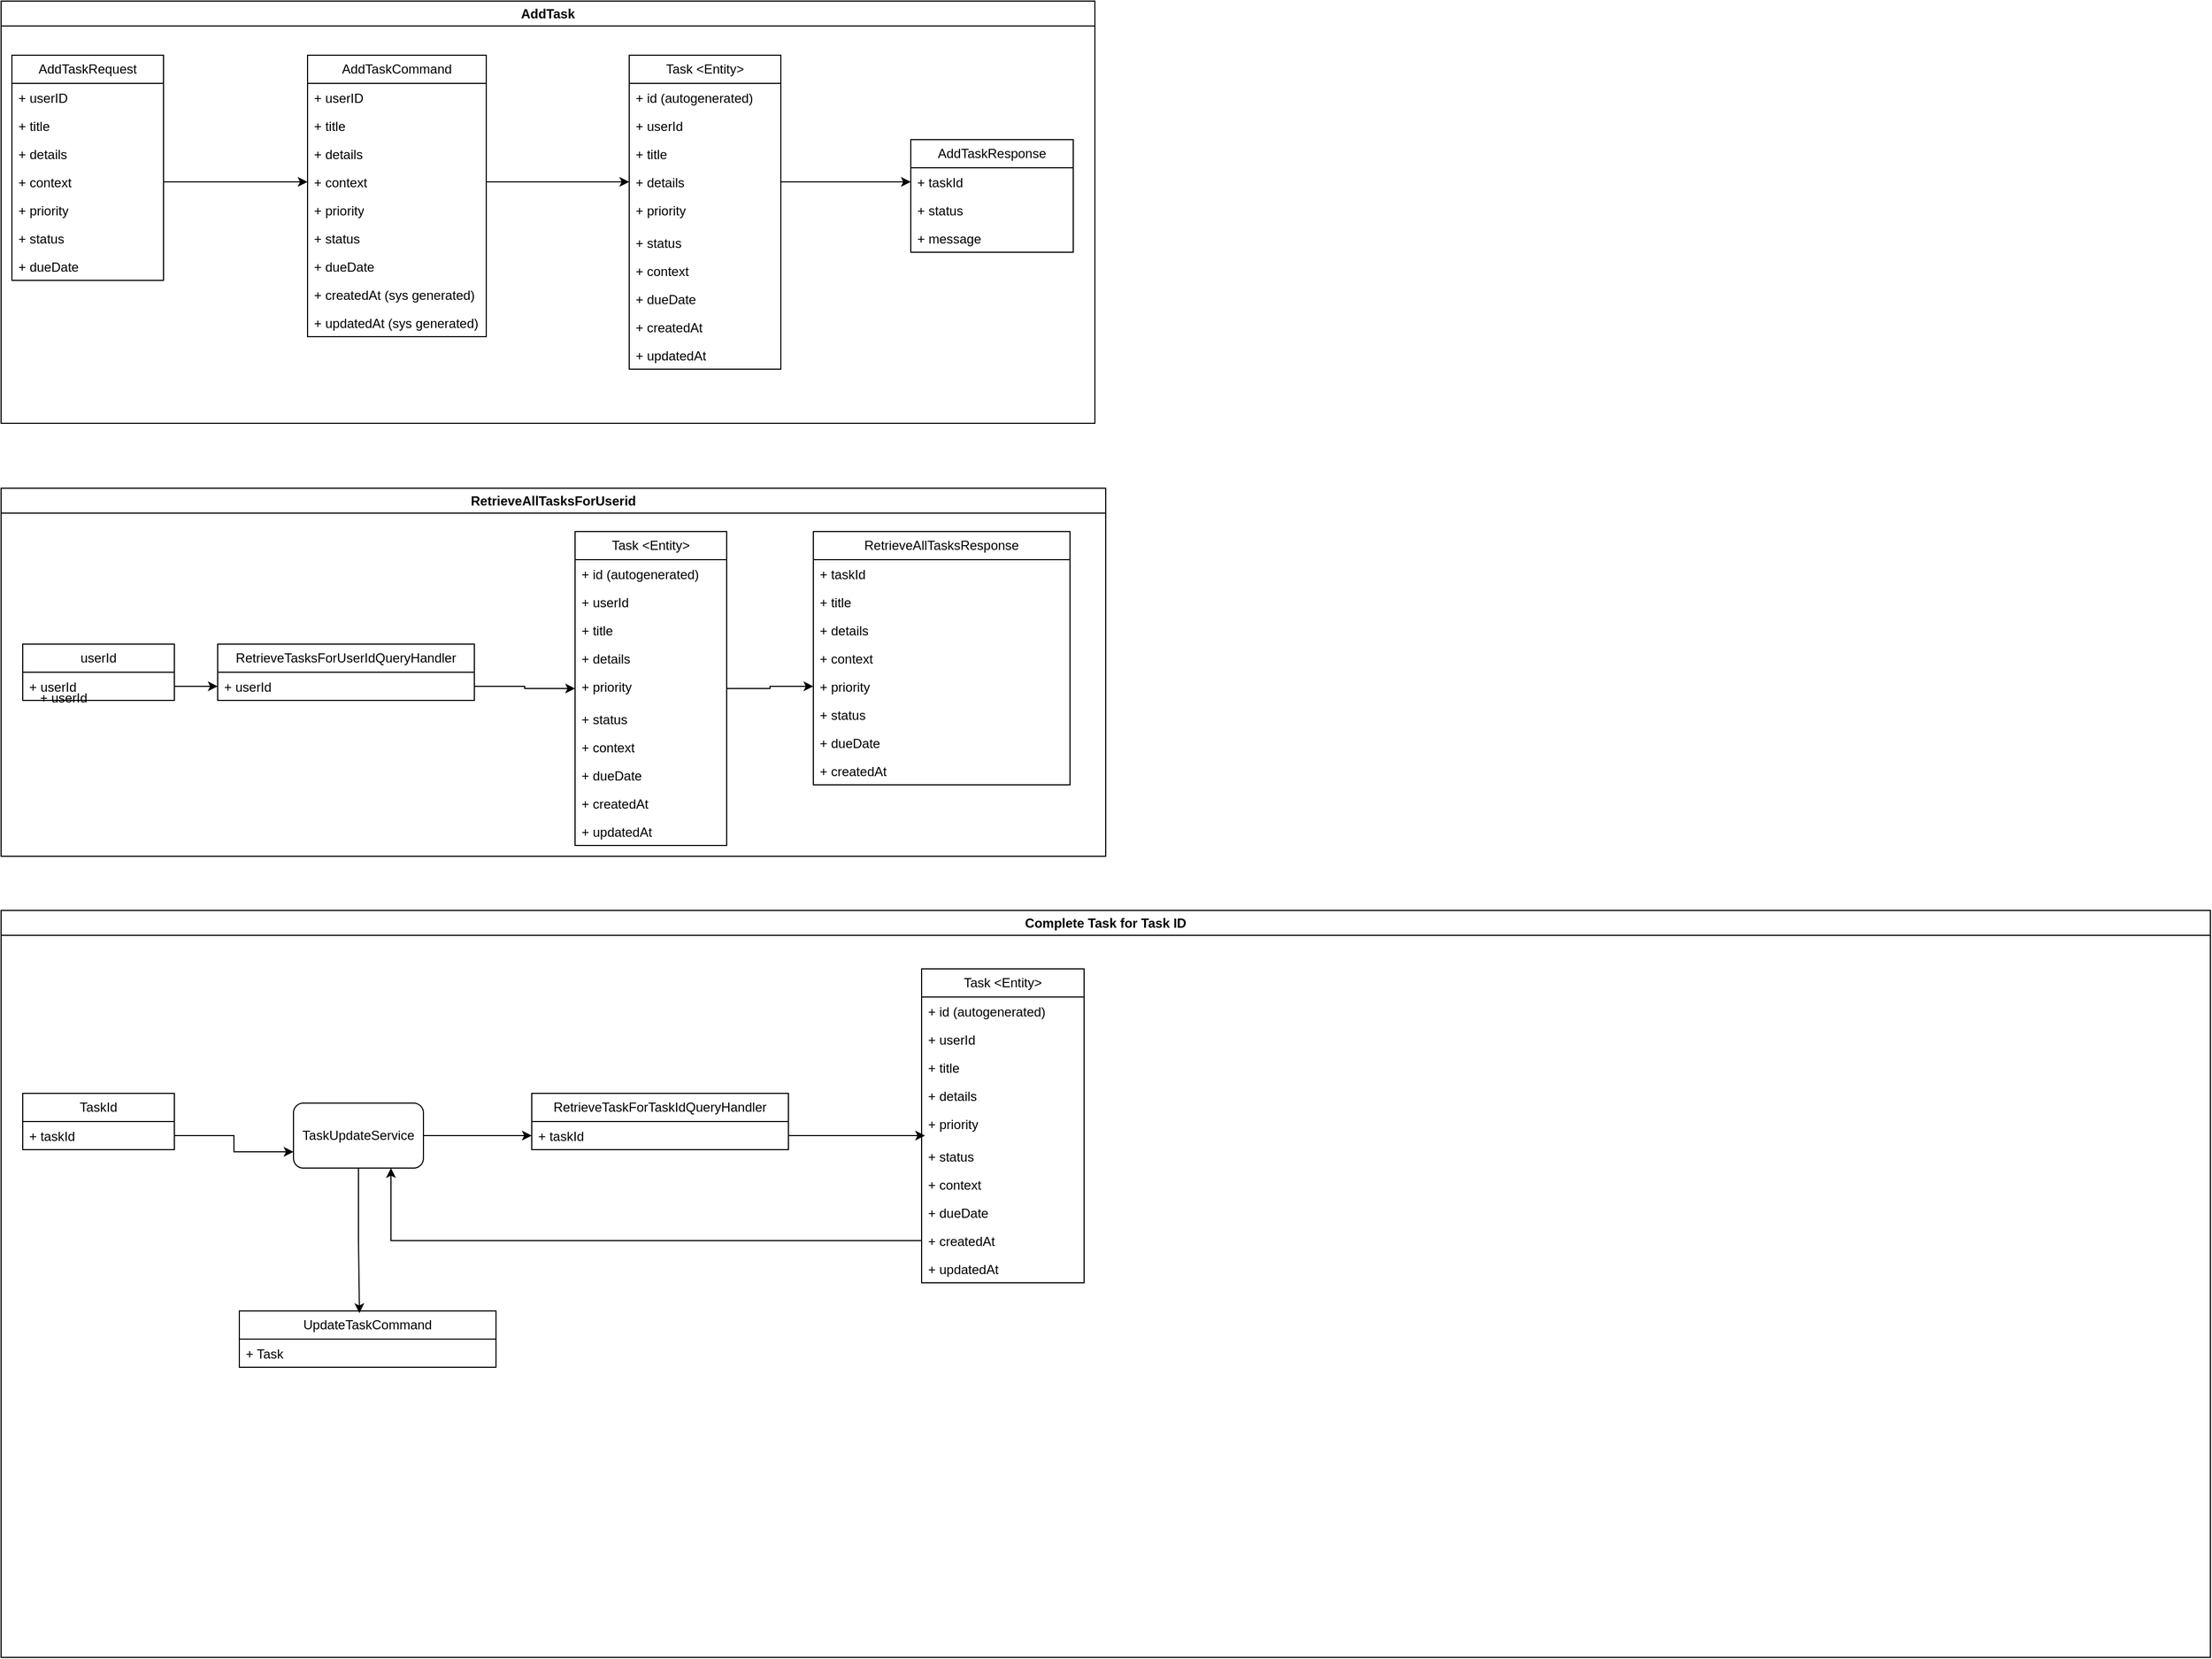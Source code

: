 <mxfile version="24.7.16">
  <diagram name="Page-1" id="TYJcH1h527tfByYJ9XwK">
    <mxGraphModel dx="1269" dy="829" grid="1" gridSize="10" guides="1" tooltips="1" connect="1" arrows="1" fold="1" page="1" pageScale="1" pageWidth="850" pageHeight="1100" math="0" shadow="0">
      <root>
        <mxCell id="0" />
        <mxCell id="1" parent="0" />
        <mxCell id="aTewuERoltx-92OI_PS8-16" value="AddTask" style="swimlane;whiteSpace=wrap;html=1;" parent="1" vertex="1">
          <mxGeometry x="70" y="320" width="1010" height="390" as="geometry" />
        </mxCell>
        <mxCell id="aTewuERoltx-92OI_PS8-5" value="Task &amp;lt;Entity&amp;gt;" style="swimlane;fontStyle=0;childLayout=stackLayout;horizontal=1;startSize=26;fillColor=none;horizontalStack=0;resizeParent=1;resizeParentMax=0;resizeLast=0;collapsible=1;marginBottom=0;whiteSpace=wrap;html=1;" parent="aTewuERoltx-92OI_PS8-16" vertex="1">
          <mxGeometry x="580" y="50" width="140" height="290" as="geometry" />
        </mxCell>
        <mxCell id="aTewuERoltx-92OI_PS8-6" value="+ id (autogenerated)" style="text;strokeColor=none;fillColor=none;align=left;verticalAlign=top;spacingLeft=4;spacingRight=4;overflow=hidden;rotatable=0;points=[[0,0.5],[1,0.5]];portConstraint=eastwest;whiteSpace=wrap;html=1;" parent="aTewuERoltx-92OI_PS8-5" vertex="1">
          <mxGeometry y="26" width="140" height="26" as="geometry" />
        </mxCell>
        <mxCell id="aTewuERoltx-92OI_PS8-7" value="+ userId" style="text;strokeColor=none;fillColor=none;align=left;verticalAlign=top;spacingLeft=4;spacingRight=4;overflow=hidden;rotatable=0;points=[[0,0.5],[1,0.5]];portConstraint=eastwest;whiteSpace=wrap;html=1;" parent="aTewuERoltx-92OI_PS8-5" vertex="1">
          <mxGeometry y="52" width="140" height="26" as="geometry" />
        </mxCell>
        <mxCell id="aTewuERoltx-92OI_PS8-8" value="+ title" style="text;strokeColor=none;fillColor=none;align=left;verticalAlign=top;spacingLeft=4;spacingRight=4;overflow=hidden;rotatable=0;points=[[0,0.5],[1,0.5]];portConstraint=eastwest;whiteSpace=wrap;html=1;" parent="aTewuERoltx-92OI_PS8-5" vertex="1">
          <mxGeometry y="78" width="140" height="26" as="geometry" />
        </mxCell>
        <mxCell id="aTewuERoltx-92OI_PS8-9" value="+ details" style="text;strokeColor=none;fillColor=none;align=left;verticalAlign=top;spacingLeft=4;spacingRight=4;overflow=hidden;rotatable=0;points=[[0,0.5],[1,0.5]];portConstraint=eastwest;whiteSpace=wrap;html=1;" parent="aTewuERoltx-92OI_PS8-5" vertex="1">
          <mxGeometry y="104" width="140" height="26" as="geometry" />
        </mxCell>
        <mxCell id="aTewuERoltx-92OI_PS8-10" value="+ priority" style="text;strokeColor=none;fillColor=none;align=left;verticalAlign=top;spacingLeft=4;spacingRight=4;overflow=hidden;rotatable=0;points=[[0,0.5],[1,0.5]];portConstraint=eastwest;whiteSpace=wrap;html=1;" parent="aTewuERoltx-92OI_PS8-5" vertex="1">
          <mxGeometry y="130" width="140" height="30" as="geometry" />
        </mxCell>
        <mxCell id="aTewuERoltx-92OI_PS8-11" value="+ status" style="text;strokeColor=none;fillColor=none;align=left;verticalAlign=top;spacingLeft=4;spacingRight=4;overflow=hidden;rotatable=0;points=[[0,0.5],[1,0.5]];portConstraint=eastwest;whiteSpace=wrap;html=1;" parent="aTewuERoltx-92OI_PS8-5" vertex="1">
          <mxGeometry y="160" width="140" height="26" as="geometry" />
        </mxCell>
        <mxCell id="aTewuERoltx-92OI_PS8-13" value="+ context" style="text;strokeColor=none;fillColor=none;align=left;verticalAlign=top;spacingLeft=4;spacingRight=4;overflow=hidden;rotatable=0;points=[[0,0.5],[1,0.5]];portConstraint=eastwest;whiteSpace=wrap;html=1;" parent="aTewuERoltx-92OI_PS8-5" vertex="1">
          <mxGeometry y="186" width="140" height="26" as="geometry" />
        </mxCell>
        <mxCell id="aTewuERoltx-92OI_PS8-12" value="+ dueDate" style="text;strokeColor=none;fillColor=none;align=left;verticalAlign=top;spacingLeft=4;spacingRight=4;overflow=hidden;rotatable=0;points=[[0,0.5],[1,0.5]];portConstraint=eastwest;whiteSpace=wrap;html=1;" parent="aTewuERoltx-92OI_PS8-5" vertex="1">
          <mxGeometry y="212" width="140" height="26" as="geometry" />
        </mxCell>
        <mxCell id="aTewuERoltx-92OI_PS8-14" value="+ createdAt" style="text;strokeColor=none;fillColor=none;align=left;verticalAlign=top;spacingLeft=4;spacingRight=4;overflow=hidden;rotatable=0;points=[[0,0.5],[1,0.5]];portConstraint=eastwest;whiteSpace=wrap;html=1;" parent="aTewuERoltx-92OI_PS8-5" vertex="1">
          <mxGeometry y="238" width="140" height="26" as="geometry" />
        </mxCell>
        <mxCell id="aTewuERoltx-92OI_PS8-15" value="+ updatedAt" style="text;strokeColor=none;fillColor=none;align=left;verticalAlign=top;spacingLeft=4;spacingRight=4;overflow=hidden;rotatable=0;points=[[0,0.5],[1,0.5]];portConstraint=eastwest;whiteSpace=wrap;html=1;" parent="aTewuERoltx-92OI_PS8-5" vertex="1">
          <mxGeometry y="264" width="140" height="26" as="geometry" />
        </mxCell>
        <mxCell id="aTewuERoltx-92OI_PS8-17" value="AddTaskRequest" style="swimlane;fontStyle=0;childLayout=stackLayout;horizontal=1;startSize=26;fillColor=none;horizontalStack=0;resizeParent=1;resizeParentMax=0;resizeLast=0;collapsible=1;marginBottom=0;whiteSpace=wrap;html=1;" parent="aTewuERoltx-92OI_PS8-16" vertex="1">
          <mxGeometry x="10" y="50" width="140" height="208" as="geometry" />
        </mxCell>
        <mxCell id="aTewuERoltx-92OI_PS8-18" value="+ userID" style="text;strokeColor=none;fillColor=none;align=left;verticalAlign=top;spacingLeft=4;spacingRight=4;overflow=hidden;rotatable=0;points=[[0,0.5],[1,0.5]];portConstraint=eastwest;whiteSpace=wrap;html=1;" parent="aTewuERoltx-92OI_PS8-17" vertex="1">
          <mxGeometry y="26" width="140" height="26" as="geometry" />
        </mxCell>
        <mxCell id="aTewuERoltx-92OI_PS8-19" value="+ title" style="text;strokeColor=none;fillColor=none;align=left;verticalAlign=top;spacingLeft=4;spacingRight=4;overflow=hidden;rotatable=0;points=[[0,0.5],[1,0.5]];portConstraint=eastwest;whiteSpace=wrap;html=1;" parent="aTewuERoltx-92OI_PS8-17" vertex="1">
          <mxGeometry y="52" width="140" height="26" as="geometry" />
        </mxCell>
        <mxCell id="aTewuERoltx-92OI_PS8-20" value="+ details" style="text;strokeColor=none;fillColor=none;align=left;verticalAlign=top;spacingLeft=4;spacingRight=4;overflow=hidden;rotatable=0;points=[[0,0.5],[1,0.5]];portConstraint=eastwest;whiteSpace=wrap;html=1;" parent="aTewuERoltx-92OI_PS8-17" vertex="1">
          <mxGeometry y="78" width="140" height="26" as="geometry" />
        </mxCell>
        <mxCell id="aTewuERoltx-92OI_PS8-21" value="+ context" style="text;strokeColor=none;fillColor=none;align=left;verticalAlign=top;spacingLeft=4;spacingRight=4;overflow=hidden;rotatable=0;points=[[0,0.5],[1,0.5]];portConstraint=eastwest;whiteSpace=wrap;html=1;" parent="aTewuERoltx-92OI_PS8-17" vertex="1">
          <mxGeometry y="104" width="140" height="26" as="geometry" />
        </mxCell>
        <mxCell id="aTewuERoltx-92OI_PS8-22" value="+ priority" style="text;strokeColor=none;fillColor=none;align=left;verticalAlign=top;spacingLeft=4;spacingRight=4;overflow=hidden;rotatable=0;points=[[0,0.5],[1,0.5]];portConstraint=eastwest;whiteSpace=wrap;html=1;" parent="aTewuERoltx-92OI_PS8-17" vertex="1">
          <mxGeometry y="130" width="140" height="26" as="geometry" />
        </mxCell>
        <mxCell id="aTewuERoltx-92OI_PS8-23" value="+ status" style="text;strokeColor=none;fillColor=none;align=left;verticalAlign=top;spacingLeft=4;spacingRight=4;overflow=hidden;rotatable=0;points=[[0,0.5],[1,0.5]];portConstraint=eastwest;whiteSpace=wrap;html=1;" parent="aTewuERoltx-92OI_PS8-17" vertex="1">
          <mxGeometry y="156" width="140" height="26" as="geometry" />
        </mxCell>
        <mxCell id="aTewuERoltx-92OI_PS8-24" value="+ dueDate" style="text;strokeColor=none;fillColor=none;align=left;verticalAlign=top;spacingLeft=4;spacingRight=4;overflow=hidden;rotatable=0;points=[[0,0.5],[1,0.5]];portConstraint=eastwest;whiteSpace=wrap;html=1;" parent="aTewuERoltx-92OI_PS8-17" vertex="1">
          <mxGeometry y="182" width="140" height="26" as="geometry" />
        </mxCell>
        <mxCell id="aTewuERoltx-92OI_PS8-25" value="AddTaskCommand" style="swimlane;fontStyle=0;childLayout=stackLayout;horizontal=1;startSize=26;fillColor=none;horizontalStack=0;resizeParent=1;resizeParentMax=0;resizeLast=0;collapsible=1;marginBottom=0;whiteSpace=wrap;html=1;" parent="aTewuERoltx-92OI_PS8-16" vertex="1">
          <mxGeometry x="283" y="50" width="165" height="260" as="geometry" />
        </mxCell>
        <mxCell id="aTewuERoltx-92OI_PS8-26" value="+ userID" style="text;strokeColor=none;fillColor=none;align=left;verticalAlign=top;spacingLeft=4;spacingRight=4;overflow=hidden;rotatable=0;points=[[0,0.5],[1,0.5]];portConstraint=eastwest;whiteSpace=wrap;html=1;" parent="aTewuERoltx-92OI_PS8-25" vertex="1">
          <mxGeometry y="26" width="165" height="26" as="geometry" />
        </mxCell>
        <mxCell id="aTewuERoltx-92OI_PS8-27" value="+ title" style="text;strokeColor=none;fillColor=none;align=left;verticalAlign=top;spacingLeft=4;spacingRight=4;overflow=hidden;rotatable=0;points=[[0,0.5],[1,0.5]];portConstraint=eastwest;whiteSpace=wrap;html=1;" parent="aTewuERoltx-92OI_PS8-25" vertex="1">
          <mxGeometry y="52" width="165" height="26" as="geometry" />
        </mxCell>
        <mxCell id="aTewuERoltx-92OI_PS8-28" value="+ details" style="text;strokeColor=none;fillColor=none;align=left;verticalAlign=top;spacingLeft=4;spacingRight=4;overflow=hidden;rotatable=0;points=[[0,0.5],[1,0.5]];portConstraint=eastwest;whiteSpace=wrap;html=1;" parent="aTewuERoltx-92OI_PS8-25" vertex="1">
          <mxGeometry y="78" width="165" height="26" as="geometry" />
        </mxCell>
        <mxCell id="aTewuERoltx-92OI_PS8-29" value="+ context" style="text;strokeColor=none;fillColor=none;align=left;verticalAlign=top;spacingLeft=4;spacingRight=4;overflow=hidden;rotatable=0;points=[[0,0.5],[1,0.5]];portConstraint=eastwest;whiteSpace=wrap;html=1;" parent="aTewuERoltx-92OI_PS8-25" vertex="1">
          <mxGeometry y="104" width="165" height="26" as="geometry" />
        </mxCell>
        <mxCell id="aTewuERoltx-92OI_PS8-30" value="+ priority" style="text;strokeColor=none;fillColor=none;align=left;verticalAlign=top;spacingLeft=4;spacingRight=4;overflow=hidden;rotatable=0;points=[[0,0.5],[1,0.5]];portConstraint=eastwest;whiteSpace=wrap;html=1;" parent="aTewuERoltx-92OI_PS8-25" vertex="1">
          <mxGeometry y="130" width="165" height="26" as="geometry" />
        </mxCell>
        <mxCell id="aTewuERoltx-92OI_PS8-31" value="+ status" style="text;strokeColor=none;fillColor=none;align=left;verticalAlign=top;spacingLeft=4;spacingRight=4;overflow=hidden;rotatable=0;points=[[0,0.5],[1,0.5]];portConstraint=eastwest;whiteSpace=wrap;html=1;" parent="aTewuERoltx-92OI_PS8-25" vertex="1">
          <mxGeometry y="156" width="165" height="26" as="geometry" />
        </mxCell>
        <mxCell id="aTewuERoltx-92OI_PS8-32" value="+ dueDate" style="text;strokeColor=none;fillColor=none;align=left;verticalAlign=top;spacingLeft=4;spacingRight=4;overflow=hidden;rotatable=0;points=[[0,0.5],[1,0.5]];portConstraint=eastwest;whiteSpace=wrap;html=1;" parent="aTewuERoltx-92OI_PS8-25" vertex="1">
          <mxGeometry y="182" width="165" height="26" as="geometry" />
        </mxCell>
        <mxCell id="aTewuERoltx-92OI_PS8-33" value="+ createdAt (sys generated)" style="text;strokeColor=none;fillColor=none;align=left;verticalAlign=top;spacingLeft=4;spacingRight=4;overflow=hidden;rotatable=0;points=[[0,0.5],[1,0.5]];portConstraint=eastwest;whiteSpace=wrap;html=1;" parent="aTewuERoltx-92OI_PS8-25" vertex="1">
          <mxGeometry y="208" width="165" height="26" as="geometry" />
        </mxCell>
        <mxCell id="aTewuERoltx-92OI_PS8-34" value="+ updatedAt (sys generated)" style="text;strokeColor=none;fillColor=none;align=left;verticalAlign=top;spacingLeft=4;spacingRight=4;overflow=hidden;rotatable=0;points=[[0,0.5],[1,0.5]];portConstraint=eastwest;whiteSpace=wrap;html=1;" parent="aTewuERoltx-92OI_PS8-25" vertex="1">
          <mxGeometry y="234" width="165" height="26" as="geometry" />
        </mxCell>
        <mxCell id="aTewuERoltx-92OI_PS8-35" style="edgeStyle=orthogonalEdgeStyle;rounded=0;orthogonalLoop=1;jettySize=auto;html=1;entryX=0;entryY=0.5;entryDx=0;entryDy=0;" parent="aTewuERoltx-92OI_PS8-16" source="aTewuERoltx-92OI_PS8-21" target="aTewuERoltx-92OI_PS8-29" edge="1">
          <mxGeometry relative="1" as="geometry" />
        </mxCell>
        <mxCell id="aTewuERoltx-92OI_PS8-36" style="edgeStyle=orthogonalEdgeStyle;rounded=0;orthogonalLoop=1;jettySize=auto;html=1;entryX=0;entryY=0.5;entryDx=0;entryDy=0;" parent="aTewuERoltx-92OI_PS8-16" source="aTewuERoltx-92OI_PS8-29" target="aTewuERoltx-92OI_PS8-9" edge="1">
          <mxGeometry relative="1" as="geometry" />
        </mxCell>
        <mxCell id="aTewuERoltx-92OI_PS8-37" value="AddTaskResponse" style="swimlane;fontStyle=0;childLayout=stackLayout;horizontal=1;startSize=26;fillColor=none;horizontalStack=0;resizeParent=1;resizeParentMax=0;resizeLast=0;collapsible=1;marginBottom=0;whiteSpace=wrap;html=1;" parent="aTewuERoltx-92OI_PS8-16" vertex="1">
          <mxGeometry x="840" y="128" width="150" height="104" as="geometry" />
        </mxCell>
        <mxCell id="aTewuERoltx-92OI_PS8-39" value="+ taskId" style="text;strokeColor=none;fillColor=none;align=left;verticalAlign=top;spacingLeft=4;spacingRight=4;overflow=hidden;rotatable=0;points=[[0,0.5],[1,0.5]];portConstraint=eastwest;whiteSpace=wrap;html=1;" parent="aTewuERoltx-92OI_PS8-37" vertex="1">
          <mxGeometry y="26" width="150" height="26" as="geometry" />
        </mxCell>
        <mxCell id="aTewuERoltx-92OI_PS8-40" value="+ status" style="text;strokeColor=none;fillColor=none;align=left;verticalAlign=top;spacingLeft=4;spacingRight=4;overflow=hidden;rotatable=0;points=[[0,0.5],[1,0.5]];portConstraint=eastwest;whiteSpace=wrap;html=1;" parent="aTewuERoltx-92OI_PS8-37" vertex="1">
          <mxGeometry y="52" width="150" height="26" as="geometry" />
        </mxCell>
        <mxCell id="aTewuERoltx-92OI_PS8-41" value="+ message" style="text;strokeColor=none;fillColor=none;align=left;verticalAlign=top;spacingLeft=4;spacingRight=4;overflow=hidden;rotatable=0;points=[[0,0.5],[1,0.5]];portConstraint=eastwest;whiteSpace=wrap;html=1;" parent="aTewuERoltx-92OI_PS8-37" vertex="1">
          <mxGeometry y="78" width="150" height="26" as="geometry" />
        </mxCell>
        <mxCell id="aTewuERoltx-92OI_PS8-45" style="edgeStyle=orthogonalEdgeStyle;rounded=0;orthogonalLoop=1;jettySize=auto;html=1;" parent="aTewuERoltx-92OI_PS8-16" source="aTewuERoltx-92OI_PS8-9" target="aTewuERoltx-92OI_PS8-39" edge="1">
          <mxGeometry relative="1" as="geometry" />
        </mxCell>
        <mxCell id="aTewuERoltx-92OI_PS8-46" value="RetrieveAllTasksForUserid" style="swimlane;whiteSpace=wrap;html=1;" parent="1" vertex="1">
          <mxGeometry x="70" y="770" width="1020" height="340" as="geometry" />
        </mxCell>
        <mxCell id="aTewuERoltx-92OI_PS8-47" value="userId" style="swimlane;fontStyle=0;childLayout=stackLayout;horizontal=1;startSize=26;fillColor=none;horizontalStack=0;resizeParent=1;resizeParentMax=0;resizeLast=0;collapsible=1;marginBottom=0;whiteSpace=wrap;html=1;" parent="aTewuERoltx-92OI_PS8-46" vertex="1">
          <mxGeometry x="20" y="144" width="140" height="52" as="geometry" />
        </mxCell>
        <mxCell id="aTewuERoltx-92OI_PS8-48" value="+ userId" style="text;strokeColor=none;fillColor=none;align=left;verticalAlign=top;spacingLeft=4;spacingRight=4;overflow=hidden;rotatable=0;points=[[0,0.5],[1,0.5]];portConstraint=eastwest;whiteSpace=wrap;html=1;" parent="aTewuERoltx-92OI_PS8-47" vertex="1">
          <mxGeometry y="26" width="140" height="26" as="geometry" />
        </mxCell>
        <mxCell id="aTewuERoltx-92OI_PS8-51" value="RetrieveTasksForUserIdQueryHandler" style="swimlane;fontStyle=0;childLayout=stackLayout;horizontal=1;startSize=26;fillColor=none;horizontalStack=0;resizeParent=1;resizeParentMax=0;resizeLast=0;collapsible=1;marginBottom=0;whiteSpace=wrap;html=1;" parent="aTewuERoltx-92OI_PS8-46" vertex="1">
          <mxGeometry x="200" y="144" width="237" height="52" as="geometry" />
        </mxCell>
        <mxCell id="aTewuERoltx-92OI_PS8-52" value="+ userId" style="text;strokeColor=none;fillColor=none;align=left;verticalAlign=top;spacingLeft=4;spacingRight=4;overflow=hidden;rotatable=0;points=[[0,0.5],[1,0.5]];portConstraint=eastwest;whiteSpace=wrap;html=1;" parent="aTewuERoltx-92OI_PS8-51" vertex="1">
          <mxGeometry y="26" width="237" height="26" as="geometry" />
        </mxCell>
        <mxCell id="aTewuERoltx-92OI_PS8-62" value="RetrieveAllTasksResponse" style="swimlane;fontStyle=0;childLayout=stackLayout;horizontal=1;startSize=26;fillColor=none;horizontalStack=0;resizeParent=1;resizeParentMax=0;resizeLast=0;collapsible=1;marginBottom=0;whiteSpace=wrap;html=1;" parent="aTewuERoltx-92OI_PS8-46" vertex="1">
          <mxGeometry x="750" y="40" width="237" height="234" as="geometry" />
        </mxCell>
        <mxCell id="aTewuERoltx-92OI_PS8-63" value="+ taskId" style="text;strokeColor=none;fillColor=none;align=left;verticalAlign=top;spacingLeft=4;spacingRight=4;overflow=hidden;rotatable=0;points=[[0,0.5],[1,0.5]];portConstraint=eastwest;whiteSpace=wrap;html=1;" parent="aTewuERoltx-92OI_PS8-62" vertex="1">
          <mxGeometry y="26" width="237" height="26" as="geometry" />
        </mxCell>
        <mxCell id="aTewuERoltx-92OI_PS8-64" value="+ title" style="text;strokeColor=none;fillColor=none;align=left;verticalAlign=top;spacingLeft=4;spacingRight=4;overflow=hidden;rotatable=0;points=[[0,0.5],[1,0.5]];portConstraint=eastwest;whiteSpace=wrap;html=1;" parent="aTewuERoltx-92OI_PS8-62" vertex="1">
          <mxGeometry y="52" width="237" height="26" as="geometry" />
        </mxCell>
        <mxCell id="aTewuERoltx-92OI_PS8-65" value="+ details" style="text;strokeColor=none;fillColor=none;align=left;verticalAlign=top;spacingLeft=4;spacingRight=4;overflow=hidden;rotatable=0;points=[[0,0.5],[1,0.5]];portConstraint=eastwest;whiteSpace=wrap;html=1;" parent="aTewuERoltx-92OI_PS8-62" vertex="1">
          <mxGeometry y="78" width="237" height="26" as="geometry" />
        </mxCell>
        <mxCell id="aTewuERoltx-92OI_PS8-66" value="+ context" style="text;strokeColor=none;fillColor=none;align=left;verticalAlign=top;spacingLeft=4;spacingRight=4;overflow=hidden;rotatable=0;points=[[0,0.5],[1,0.5]];portConstraint=eastwest;whiteSpace=wrap;html=1;" parent="aTewuERoltx-92OI_PS8-62" vertex="1">
          <mxGeometry y="104" width="237" height="26" as="geometry" />
        </mxCell>
        <mxCell id="aTewuERoltx-92OI_PS8-67" value="+ priority" style="text;strokeColor=none;fillColor=none;align=left;verticalAlign=top;spacingLeft=4;spacingRight=4;overflow=hidden;rotatable=0;points=[[0,0.5],[1,0.5]];portConstraint=eastwest;whiteSpace=wrap;html=1;" parent="aTewuERoltx-92OI_PS8-62" vertex="1">
          <mxGeometry y="130" width="237" height="26" as="geometry" />
        </mxCell>
        <mxCell id="aTewuERoltx-92OI_PS8-68" value="+ status" style="text;strokeColor=none;fillColor=none;align=left;verticalAlign=top;spacingLeft=4;spacingRight=4;overflow=hidden;rotatable=0;points=[[0,0.5],[1,0.5]];portConstraint=eastwest;whiteSpace=wrap;html=1;" parent="aTewuERoltx-92OI_PS8-62" vertex="1">
          <mxGeometry y="156" width="237" height="26" as="geometry" />
        </mxCell>
        <mxCell id="aTewuERoltx-92OI_PS8-69" value="+ dueDate" style="text;strokeColor=none;fillColor=none;align=left;verticalAlign=top;spacingLeft=4;spacingRight=4;overflow=hidden;rotatable=0;points=[[0,0.5],[1,0.5]];portConstraint=eastwest;whiteSpace=wrap;html=1;" parent="aTewuERoltx-92OI_PS8-62" vertex="1">
          <mxGeometry y="182" width="237" height="26" as="geometry" />
        </mxCell>
        <mxCell id="aTewuERoltx-92OI_PS8-70" value="+ createdAt" style="text;strokeColor=none;fillColor=none;align=left;verticalAlign=top;spacingLeft=4;spacingRight=4;overflow=hidden;rotatable=0;points=[[0,0.5],[1,0.5]];portConstraint=eastwest;whiteSpace=wrap;html=1;" parent="aTewuERoltx-92OI_PS8-62" vertex="1">
          <mxGeometry y="208" width="237" height="26" as="geometry" />
        </mxCell>
        <mxCell id="aTewuERoltx-92OI_PS8-71" style="edgeStyle=orthogonalEdgeStyle;rounded=0;orthogonalLoop=1;jettySize=auto;html=1;" parent="aTewuERoltx-92OI_PS8-46" source="aTewuERoltx-92OI_PS8-48" target="aTewuERoltx-92OI_PS8-52" edge="1">
          <mxGeometry relative="1" as="geometry" />
        </mxCell>
        <mxCell id="aTewuERoltx-92OI_PS8-73" value="Task &amp;lt;Entity&amp;gt;" style="swimlane;fontStyle=0;childLayout=stackLayout;horizontal=1;startSize=26;fillColor=none;horizontalStack=0;resizeParent=1;resizeParentMax=0;resizeLast=0;collapsible=1;marginBottom=0;whiteSpace=wrap;html=1;" parent="aTewuERoltx-92OI_PS8-46" vertex="1">
          <mxGeometry x="530" y="40" width="140" height="290" as="geometry" />
        </mxCell>
        <mxCell id="aTewuERoltx-92OI_PS8-74" value="+ id (autogenerated)" style="text;strokeColor=none;fillColor=none;align=left;verticalAlign=top;spacingLeft=4;spacingRight=4;overflow=hidden;rotatable=0;points=[[0,0.5],[1,0.5]];portConstraint=eastwest;whiteSpace=wrap;html=1;" parent="aTewuERoltx-92OI_PS8-73" vertex="1">
          <mxGeometry y="26" width="140" height="26" as="geometry" />
        </mxCell>
        <mxCell id="aTewuERoltx-92OI_PS8-75" value="+ userId" style="text;strokeColor=none;fillColor=none;align=left;verticalAlign=top;spacingLeft=4;spacingRight=4;overflow=hidden;rotatable=0;points=[[0,0.5],[1,0.5]];portConstraint=eastwest;whiteSpace=wrap;html=1;" parent="aTewuERoltx-92OI_PS8-73" vertex="1">
          <mxGeometry y="52" width="140" height="26" as="geometry" />
        </mxCell>
        <mxCell id="aTewuERoltx-92OI_PS8-76" value="+ title" style="text;strokeColor=none;fillColor=none;align=left;verticalAlign=top;spacingLeft=4;spacingRight=4;overflow=hidden;rotatable=0;points=[[0,0.5],[1,0.5]];portConstraint=eastwest;whiteSpace=wrap;html=1;" parent="aTewuERoltx-92OI_PS8-73" vertex="1">
          <mxGeometry y="78" width="140" height="26" as="geometry" />
        </mxCell>
        <mxCell id="aTewuERoltx-92OI_PS8-77" value="+ details" style="text;strokeColor=none;fillColor=none;align=left;verticalAlign=top;spacingLeft=4;spacingRight=4;overflow=hidden;rotatable=0;points=[[0,0.5],[1,0.5]];portConstraint=eastwest;whiteSpace=wrap;html=1;" parent="aTewuERoltx-92OI_PS8-73" vertex="1">
          <mxGeometry y="104" width="140" height="26" as="geometry" />
        </mxCell>
        <mxCell id="aTewuERoltx-92OI_PS8-78" value="+ priority" style="text;strokeColor=none;fillColor=none;align=left;verticalAlign=top;spacingLeft=4;spacingRight=4;overflow=hidden;rotatable=0;points=[[0,0.5],[1,0.5]];portConstraint=eastwest;whiteSpace=wrap;html=1;" parent="aTewuERoltx-92OI_PS8-73" vertex="1">
          <mxGeometry y="130" width="140" height="30" as="geometry" />
        </mxCell>
        <mxCell id="aTewuERoltx-92OI_PS8-79" value="+ status" style="text;strokeColor=none;fillColor=none;align=left;verticalAlign=top;spacingLeft=4;spacingRight=4;overflow=hidden;rotatable=0;points=[[0,0.5],[1,0.5]];portConstraint=eastwest;whiteSpace=wrap;html=1;" parent="aTewuERoltx-92OI_PS8-73" vertex="1">
          <mxGeometry y="160" width="140" height="26" as="geometry" />
        </mxCell>
        <mxCell id="aTewuERoltx-92OI_PS8-80" value="+ context" style="text;strokeColor=none;fillColor=none;align=left;verticalAlign=top;spacingLeft=4;spacingRight=4;overflow=hidden;rotatable=0;points=[[0,0.5],[1,0.5]];portConstraint=eastwest;whiteSpace=wrap;html=1;" parent="aTewuERoltx-92OI_PS8-73" vertex="1">
          <mxGeometry y="186" width="140" height="26" as="geometry" />
        </mxCell>
        <mxCell id="aTewuERoltx-92OI_PS8-81" value="+ dueDate" style="text;strokeColor=none;fillColor=none;align=left;verticalAlign=top;spacingLeft=4;spacingRight=4;overflow=hidden;rotatable=0;points=[[0,0.5],[1,0.5]];portConstraint=eastwest;whiteSpace=wrap;html=1;" parent="aTewuERoltx-92OI_PS8-73" vertex="1">
          <mxGeometry y="212" width="140" height="26" as="geometry" />
        </mxCell>
        <mxCell id="aTewuERoltx-92OI_PS8-82" value="+ createdAt" style="text;strokeColor=none;fillColor=none;align=left;verticalAlign=top;spacingLeft=4;spacingRight=4;overflow=hidden;rotatable=0;points=[[0,0.5],[1,0.5]];portConstraint=eastwest;whiteSpace=wrap;html=1;" parent="aTewuERoltx-92OI_PS8-73" vertex="1">
          <mxGeometry y="238" width="140" height="26" as="geometry" />
        </mxCell>
        <mxCell id="aTewuERoltx-92OI_PS8-83" value="+ updatedAt" style="text;strokeColor=none;fillColor=none;align=left;verticalAlign=top;spacingLeft=4;spacingRight=4;overflow=hidden;rotatable=0;points=[[0,0.5],[1,0.5]];portConstraint=eastwest;whiteSpace=wrap;html=1;" parent="aTewuERoltx-92OI_PS8-73" vertex="1">
          <mxGeometry y="264" width="140" height="26" as="geometry" />
        </mxCell>
        <mxCell id="aTewuERoltx-92OI_PS8-84" style="edgeStyle=orthogonalEdgeStyle;rounded=0;orthogonalLoop=1;jettySize=auto;html=1;entryX=0;entryY=0.5;entryDx=0;entryDy=0;" parent="aTewuERoltx-92OI_PS8-46" source="aTewuERoltx-92OI_PS8-52" target="aTewuERoltx-92OI_PS8-78" edge="1">
          <mxGeometry relative="1" as="geometry" />
        </mxCell>
        <mxCell id="aTewuERoltx-92OI_PS8-85" style="edgeStyle=orthogonalEdgeStyle;rounded=0;orthogonalLoop=1;jettySize=auto;html=1;" parent="aTewuERoltx-92OI_PS8-46" source="aTewuERoltx-92OI_PS8-78" target="aTewuERoltx-92OI_PS8-67" edge="1">
          <mxGeometry relative="1" as="geometry" />
        </mxCell>
        <mxCell id="wZDEozYYJFnxa5Otxxbe-1" value="Complete Task for Task ID" style="swimlane;whiteSpace=wrap;html=1;" vertex="1" parent="1">
          <mxGeometry x="70" y="1160" width="2040" height="690" as="geometry" />
        </mxCell>
        <mxCell id="wZDEozYYJFnxa5Otxxbe-3" value="TaskId" style="swimlane;fontStyle=0;childLayout=stackLayout;horizontal=1;startSize=26;fillColor=none;horizontalStack=0;resizeParent=1;resizeParentMax=0;resizeLast=0;collapsible=1;marginBottom=0;whiteSpace=wrap;html=1;" vertex="1" parent="wZDEozYYJFnxa5Otxxbe-1">
          <mxGeometry x="20" y="169" width="140" height="52" as="geometry" />
        </mxCell>
        <mxCell id="wZDEozYYJFnxa5Otxxbe-4" value="+ taskId" style="text;strokeColor=none;fillColor=none;align=left;verticalAlign=top;spacingLeft=4;spacingRight=4;overflow=hidden;rotatable=0;points=[[0,0.5],[1,0.5]];portConstraint=eastwest;whiteSpace=wrap;html=1;" vertex="1" parent="wZDEozYYJFnxa5Otxxbe-3">
          <mxGeometry y="26" width="140" height="26" as="geometry" />
        </mxCell>
        <mxCell id="wZDEozYYJFnxa5Otxxbe-6" value="RetrieveTaskForTaskIdQueryHandler" style="swimlane;fontStyle=0;childLayout=stackLayout;horizontal=1;startSize=26;fillColor=none;horizontalStack=0;resizeParent=1;resizeParentMax=0;resizeLast=0;collapsible=1;marginBottom=0;whiteSpace=wrap;html=1;" vertex="1" parent="wZDEozYYJFnxa5Otxxbe-1">
          <mxGeometry x="490" y="169" width="237" height="52" as="geometry" />
        </mxCell>
        <mxCell id="wZDEozYYJFnxa5Otxxbe-7" value="+ taskId" style="text;strokeColor=none;fillColor=none;align=left;verticalAlign=top;spacingLeft=4;spacingRight=4;overflow=hidden;rotatable=0;points=[[0,0.5],[1,0.5]];portConstraint=eastwest;whiteSpace=wrap;html=1;" vertex="1" parent="wZDEozYYJFnxa5Otxxbe-6">
          <mxGeometry y="26" width="237" height="26" as="geometry" />
        </mxCell>
        <mxCell id="wZDEozYYJFnxa5Otxxbe-8" value="Task &amp;lt;Entity&amp;gt;" style="swimlane;fontStyle=0;childLayout=stackLayout;horizontal=1;startSize=26;fillColor=none;horizontalStack=0;resizeParent=1;resizeParentMax=0;resizeLast=0;collapsible=1;marginBottom=0;whiteSpace=wrap;html=1;" vertex="1" parent="wZDEozYYJFnxa5Otxxbe-1">
          <mxGeometry x="850" y="54" width="150" height="290" as="geometry" />
        </mxCell>
        <mxCell id="wZDEozYYJFnxa5Otxxbe-9" value="+ id (autogenerated)" style="text;strokeColor=none;fillColor=none;align=left;verticalAlign=top;spacingLeft=4;spacingRight=4;overflow=hidden;rotatable=0;points=[[0,0.5],[1,0.5]];portConstraint=eastwest;whiteSpace=wrap;html=1;" vertex="1" parent="wZDEozYYJFnxa5Otxxbe-8">
          <mxGeometry y="26" width="150" height="26" as="geometry" />
        </mxCell>
        <mxCell id="wZDEozYYJFnxa5Otxxbe-10" value="+ userId" style="text;strokeColor=none;fillColor=none;align=left;verticalAlign=top;spacingLeft=4;spacingRight=4;overflow=hidden;rotatable=0;points=[[0,0.5],[1,0.5]];portConstraint=eastwest;whiteSpace=wrap;html=1;" vertex="1" parent="wZDEozYYJFnxa5Otxxbe-8">
          <mxGeometry y="52" width="150" height="26" as="geometry" />
        </mxCell>
        <mxCell id="wZDEozYYJFnxa5Otxxbe-11" value="+ title" style="text;strokeColor=none;fillColor=none;align=left;verticalAlign=top;spacingLeft=4;spacingRight=4;overflow=hidden;rotatable=0;points=[[0,0.5],[1,0.5]];portConstraint=eastwest;whiteSpace=wrap;html=1;" vertex="1" parent="wZDEozYYJFnxa5Otxxbe-8">
          <mxGeometry y="78" width="150" height="26" as="geometry" />
        </mxCell>
        <mxCell id="wZDEozYYJFnxa5Otxxbe-12" value="+ details" style="text;strokeColor=none;fillColor=none;align=left;verticalAlign=top;spacingLeft=4;spacingRight=4;overflow=hidden;rotatable=0;points=[[0,0.5],[1,0.5]];portConstraint=eastwest;whiteSpace=wrap;html=1;" vertex="1" parent="wZDEozYYJFnxa5Otxxbe-8">
          <mxGeometry y="104" width="150" height="26" as="geometry" />
        </mxCell>
        <mxCell id="wZDEozYYJFnxa5Otxxbe-13" value="+ priority" style="text;strokeColor=none;fillColor=none;align=left;verticalAlign=top;spacingLeft=4;spacingRight=4;overflow=hidden;rotatable=0;points=[[0,0.5],[1,0.5]];portConstraint=eastwest;whiteSpace=wrap;html=1;" vertex="1" parent="wZDEozYYJFnxa5Otxxbe-8">
          <mxGeometry y="130" width="150" height="30" as="geometry" />
        </mxCell>
        <mxCell id="wZDEozYYJFnxa5Otxxbe-14" value="+ status" style="text;strokeColor=none;fillColor=none;align=left;verticalAlign=top;spacingLeft=4;spacingRight=4;overflow=hidden;rotatable=0;points=[[0,0.5],[1,0.5]];portConstraint=eastwest;whiteSpace=wrap;html=1;" vertex="1" parent="wZDEozYYJFnxa5Otxxbe-8">
          <mxGeometry y="160" width="150" height="26" as="geometry" />
        </mxCell>
        <mxCell id="wZDEozYYJFnxa5Otxxbe-15" value="+ context" style="text;strokeColor=none;fillColor=none;align=left;verticalAlign=top;spacingLeft=4;spacingRight=4;overflow=hidden;rotatable=0;points=[[0,0.5],[1,0.5]];portConstraint=eastwest;whiteSpace=wrap;html=1;" vertex="1" parent="wZDEozYYJFnxa5Otxxbe-8">
          <mxGeometry y="186" width="150" height="26" as="geometry" />
        </mxCell>
        <mxCell id="wZDEozYYJFnxa5Otxxbe-16" value="+ dueDate" style="text;strokeColor=none;fillColor=none;align=left;verticalAlign=top;spacingLeft=4;spacingRight=4;overflow=hidden;rotatable=0;points=[[0,0.5],[1,0.5]];portConstraint=eastwest;whiteSpace=wrap;html=1;" vertex="1" parent="wZDEozYYJFnxa5Otxxbe-8">
          <mxGeometry y="212" width="150" height="26" as="geometry" />
        </mxCell>
        <mxCell id="wZDEozYYJFnxa5Otxxbe-17" value="+ createdAt" style="text;strokeColor=none;fillColor=none;align=left;verticalAlign=top;spacingLeft=4;spacingRight=4;overflow=hidden;rotatable=0;points=[[0,0.5],[1,0.5]];portConstraint=eastwest;whiteSpace=wrap;html=1;" vertex="1" parent="wZDEozYYJFnxa5Otxxbe-8">
          <mxGeometry y="238" width="150" height="26" as="geometry" />
        </mxCell>
        <mxCell id="wZDEozYYJFnxa5Otxxbe-18" value="+ updatedAt" style="text;strokeColor=none;fillColor=none;align=left;verticalAlign=top;spacingLeft=4;spacingRight=4;overflow=hidden;rotatable=0;points=[[0,0.5],[1,0.5]];portConstraint=eastwest;whiteSpace=wrap;html=1;" vertex="1" parent="wZDEozYYJFnxa5Otxxbe-8">
          <mxGeometry y="264" width="150" height="26" as="geometry" />
        </mxCell>
        <mxCell id="wZDEozYYJFnxa5Otxxbe-19" style="edgeStyle=orthogonalEdgeStyle;rounded=0;orthogonalLoop=1;jettySize=auto;html=1;entryX=0.021;entryY=0.8;entryDx=0;entryDy=0;entryPerimeter=0;" edge="1" parent="wZDEozYYJFnxa5Otxxbe-1" source="wZDEozYYJFnxa5Otxxbe-7" target="wZDEozYYJFnxa5Otxxbe-13">
          <mxGeometry relative="1" as="geometry" />
        </mxCell>
        <mxCell id="wZDEozYYJFnxa5Otxxbe-25" style="edgeStyle=orthogonalEdgeStyle;rounded=0;orthogonalLoop=1;jettySize=auto;html=1;" edge="1" parent="wZDEozYYJFnxa5Otxxbe-1" source="wZDEozYYJFnxa5Otxxbe-22" target="wZDEozYYJFnxa5Otxxbe-7">
          <mxGeometry relative="1" as="geometry" />
        </mxCell>
        <mxCell id="wZDEozYYJFnxa5Otxxbe-22" value="TaskUpdateService" style="rounded=1;whiteSpace=wrap;html=1;" vertex="1" parent="wZDEozYYJFnxa5Otxxbe-1">
          <mxGeometry x="270" y="178" width="120" height="60" as="geometry" />
        </mxCell>
        <mxCell id="wZDEozYYJFnxa5Otxxbe-23" style="edgeStyle=orthogonalEdgeStyle;rounded=0;orthogonalLoop=1;jettySize=auto;html=1;entryX=0;entryY=0.75;entryDx=0;entryDy=0;" edge="1" parent="wZDEozYYJFnxa5Otxxbe-1" source="wZDEozYYJFnxa5Otxxbe-4" target="wZDEozYYJFnxa5Otxxbe-22">
          <mxGeometry relative="1" as="geometry" />
        </mxCell>
        <mxCell id="wZDEozYYJFnxa5Otxxbe-26" style="edgeStyle=orthogonalEdgeStyle;rounded=0;orthogonalLoop=1;jettySize=auto;html=1;" edge="1" parent="wZDEozYYJFnxa5Otxxbe-1" source="wZDEozYYJFnxa5Otxxbe-17" target="wZDEozYYJFnxa5Otxxbe-22">
          <mxGeometry relative="1" as="geometry">
            <Array as="points">
              <mxPoint x="360" y="305" />
            </Array>
          </mxGeometry>
        </mxCell>
        <mxCell id="wZDEozYYJFnxa5Otxxbe-27" value="UpdateTaskCommand" style="swimlane;fontStyle=0;childLayout=stackLayout;horizontal=1;startSize=26;fillColor=none;horizontalStack=0;resizeParent=1;resizeParentMax=0;resizeLast=0;collapsible=1;marginBottom=0;whiteSpace=wrap;html=1;" vertex="1" parent="wZDEozYYJFnxa5Otxxbe-1">
          <mxGeometry x="220" y="370" width="237" height="52" as="geometry" />
        </mxCell>
        <mxCell id="wZDEozYYJFnxa5Otxxbe-28" value="+ Task" style="text;strokeColor=none;fillColor=none;align=left;verticalAlign=top;spacingLeft=4;spacingRight=4;overflow=hidden;rotatable=0;points=[[0,0.5],[1,0.5]];portConstraint=eastwest;whiteSpace=wrap;html=1;" vertex="1" parent="wZDEozYYJFnxa5Otxxbe-27">
          <mxGeometry y="26" width="237" height="26" as="geometry" />
        </mxCell>
        <mxCell id="wZDEozYYJFnxa5Otxxbe-52" style="edgeStyle=orthogonalEdgeStyle;rounded=0;orthogonalLoop=1;jettySize=auto;html=1;entryX=0.468;entryY=0.038;entryDx=0;entryDy=0;entryPerimeter=0;" edge="1" parent="wZDEozYYJFnxa5Otxxbe-1" source="wZDEozYYJFnxa5Otxxbe-22" target="wZDEozYYJFnxa5Otxxbe-27">
          <mxGeometry relative="1" as="geometry" />
        </mxCell>
        <mxCell id="wZDEozYYJFnxa5Otxxbe-2" value="+ userId" style="text;strokeColor=none;fillColor=none;align=left;verticalAlign=top;spacingLeft=4;spacingRight=4;overflow=hidden;rotatable=0;points=[[0,0.5],[1,0.5]];portConstraint=eastwest;whiteSpace=wrap;html=1;" vertex="1" parent="1">
          <mxGeometry x="100" y="950" width="140" height="26" as="geometry" />
        </mxCell>
      </root>
    </mxGraphModel>
  </diagram>
</mxfile>
